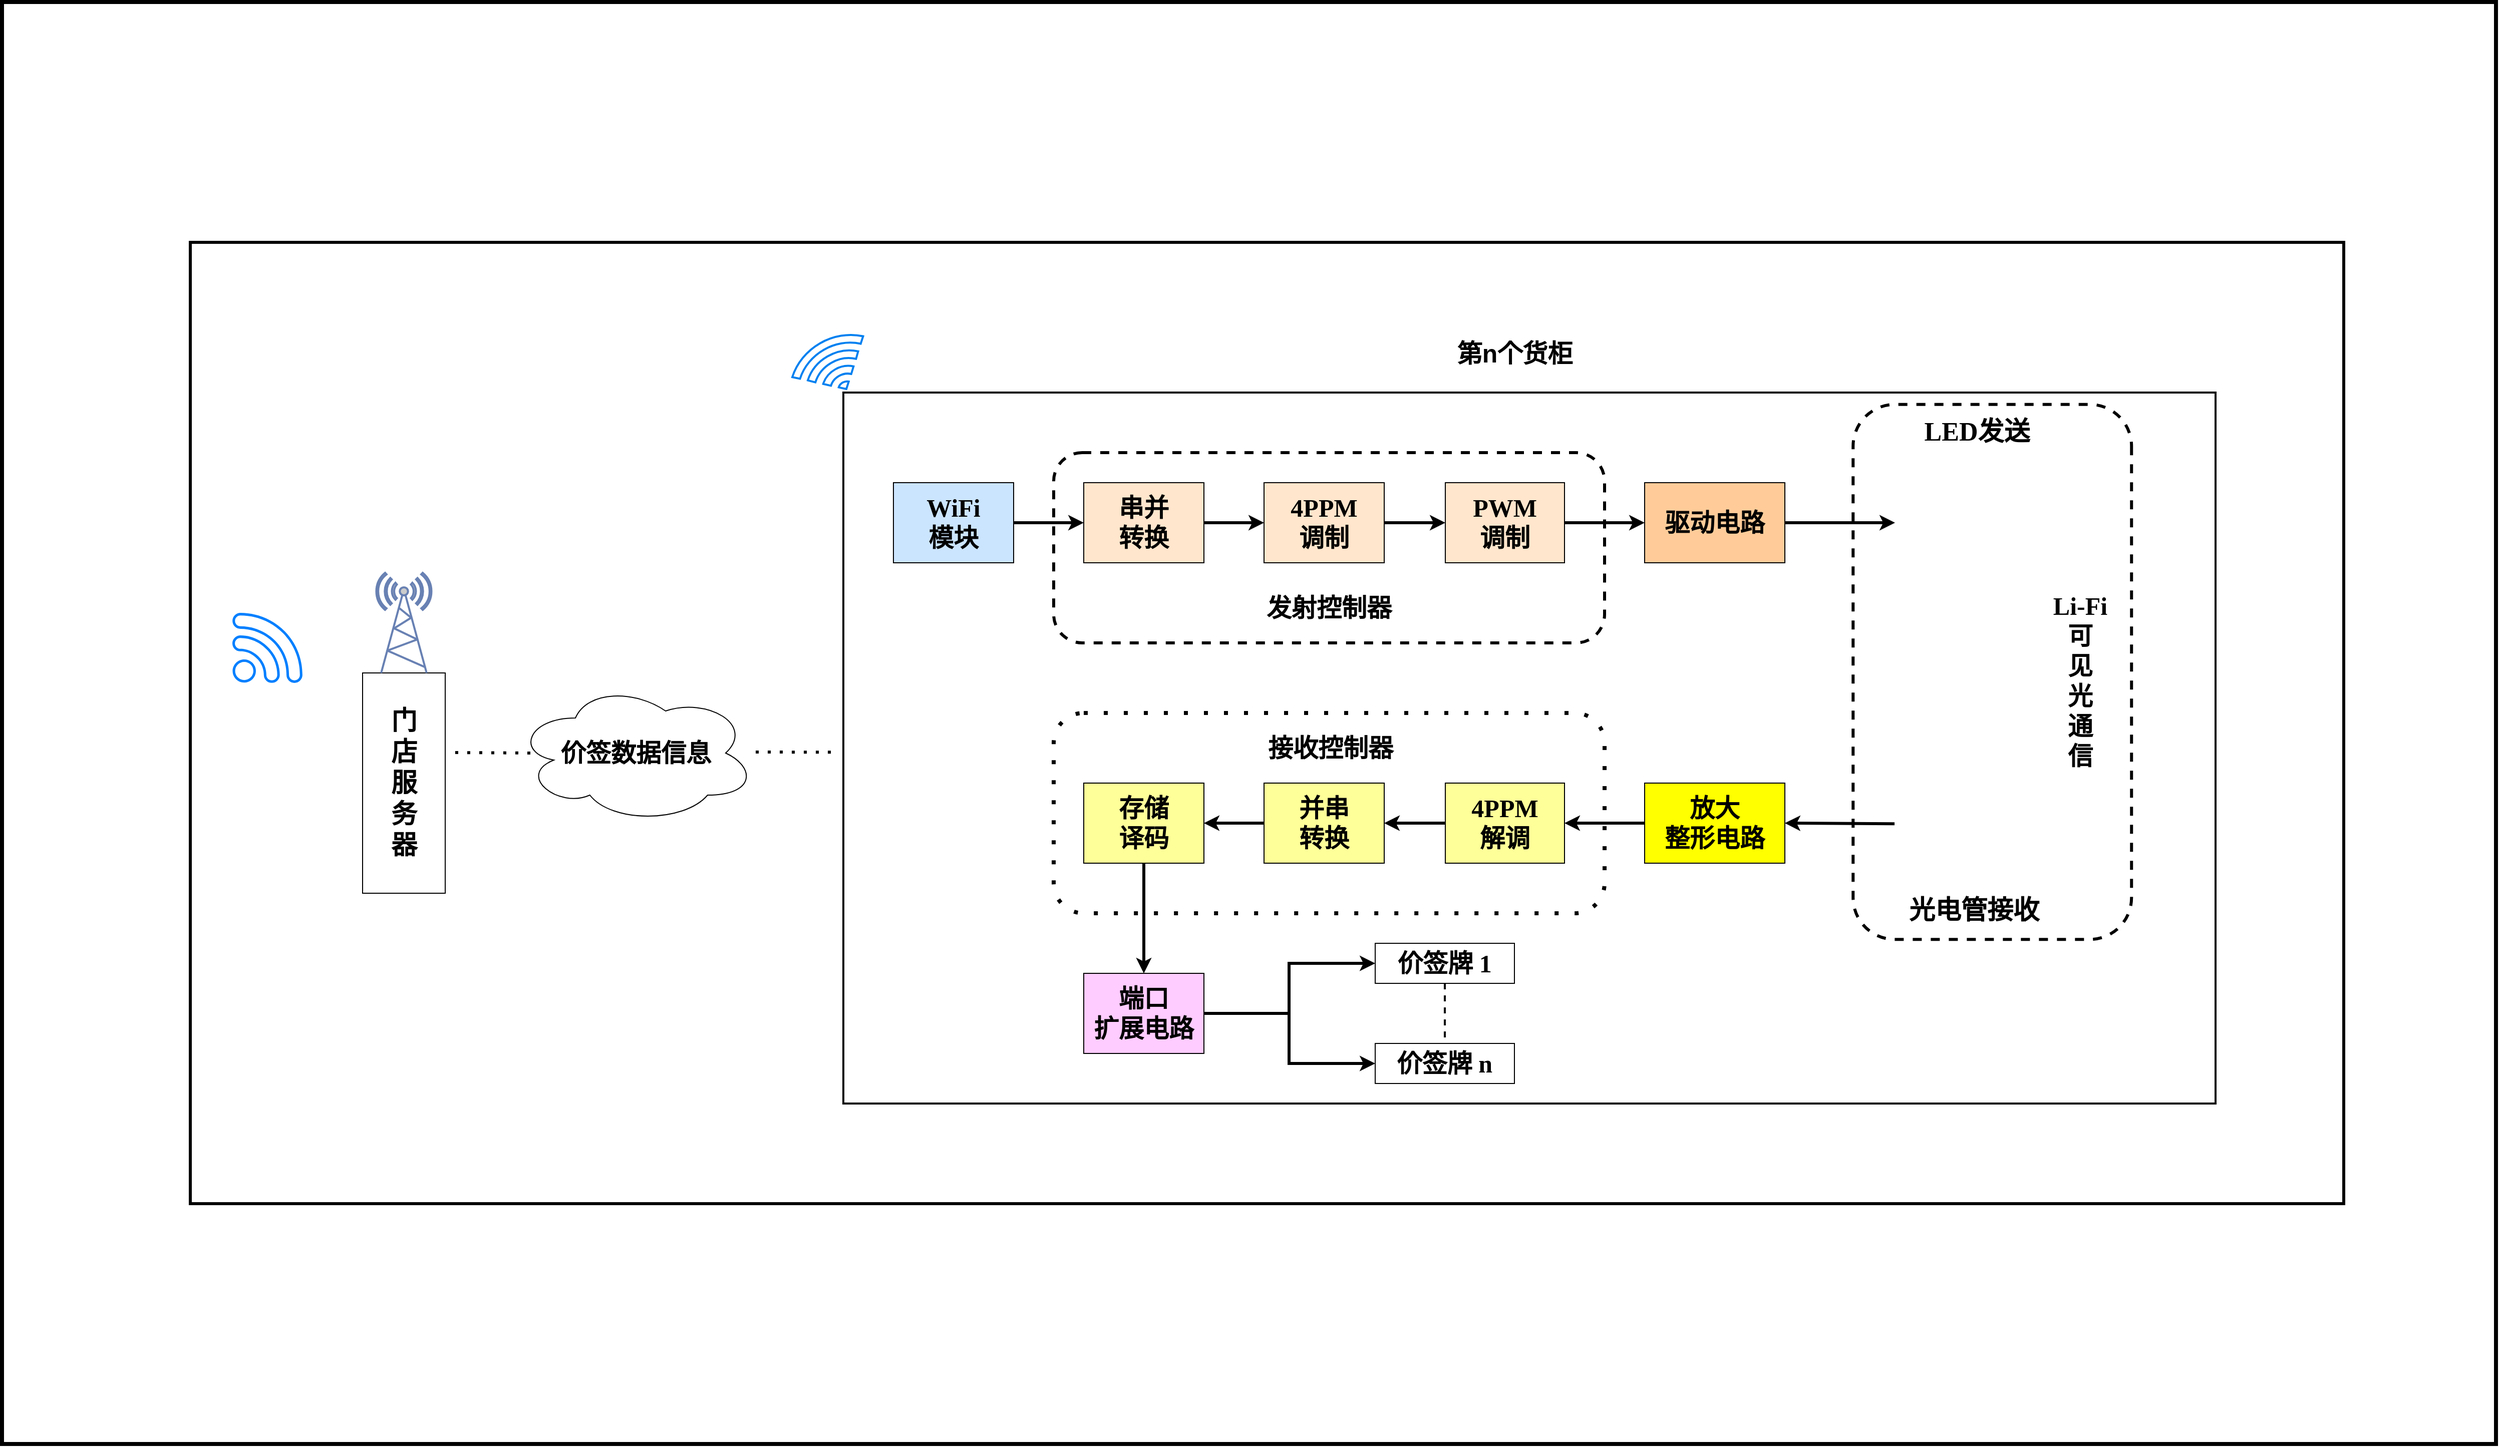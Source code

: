<mxfile version="13.4.6" type="github">
  <diagram id="mznmLNT-LBeZ_tSl86b3" name="Page-1">
    <mxGraphModel dx="3422" dy="2617" grid="1" gridSize="10" guides="1" tooltips="1" connect="1" arrows="1" fold="1" page="1" pageScale="1" pageWidth="827" pageHeight="1169" math="0" shadow="0">
      <root>
        <mxCell id="0" />
        <mxCell id="1" parent="0" />
        <mxCell id="9orjj6MwfOjdTgFFEBvU-1" value="" style="html=1;verticalLabelPosition=bottom;align=center;labelBackgroundColor=#ffffff;verticalAlign=top;strokeWidth=2;strokeColor=#0080F0;shadow=0;dashed=0;shape=mxgraph.ios7.icons.wifi;pointerEvents=1;rotation=-30;" parent="1" vertex="1">
          <mxGeometry x="518.99" y="-72.7" width="81.68" height="52.7" as="geometry" />
        </mxCell>
        <mxCell id="9orjj6MwfOjdTgFFEBvU-4" value="&lt;font style=&quot;font-size: 25px&quot;&gt;价签数据信息&lt;/font&gt;" style="ellipse;shape=cloud;whiteSpace=wrap;html=1;fontFamily=Times New Roman;fontSize=18;fontStyle=1" parent="1" vertex="1">
          <mxGeometry x="242.5" y="270" width="240" height="140" as="geometry" />
        </mxCell>
        <mxCell id="9orjj6MwfOjdTgFFEBvU-5" value="&lt;b style=&quot;font-size: 26px&quot;&gt;门&lt;br&gt;店&lt;br&gt;服&lt;br&gt;务&lt;br&gt;器&lt;/b&gt;" style="rounded=0;whiteSpace=wrap;html=1;fontFamily=Times New Roman;fontSize=20;" parent="1" vertex="1">
          <mxGeometry x="90" y="260" width="82.5" height="220" as="geometry" />
        </mxCell>
        <mxCell id="9orjj6MwfOjdTgFFEBvU-6" value="" style="endArrow=none;dashed=1;html=1;dashPattern=1 3;strokeWidth=3;fontFamily=Times New Roman;fontSize=18;fontStyle=1" parent="1" edge="1">
          <mxGeometry width="50" height="50" relative="1" as="geometry">
            <mxPoint x="182.5" y="339.5" as="sourcePoint" />
            <mxPoint x="262.5" y="340" as="targetPoint" />
          </mxGeometry>
        </mxCell>
        <mxCell id="9orjj6MwfOjdTgFFEBvU-7" value="" style="endArrow=none;dashed=1;html=1;dashPattern=1 3;strokeWidth=3;fontFamily=Times New Roman;fontSize=18;fontStyle=1" parent="1" edge="1">
          <mxGeometry width="50" height="50" relative="1" as="geometry">
            <mxPoint x="482.5" y="339" as="sourcePoint" />
            <mxPoint x="562.5" y="339.17" as="targetPoint" />
          </mxGeometry>
        </mxCell>
        <mxCell id="9orjj6MwfOjdTgFFEBvU-8" value="" style="rounded=0;whiteSpace=wrap;html=1;fontFamily=Times New Roman;fontSize=18;fillColor=none;strokeWidth=2;" parent="1" vertex="1">
          <mxGeometry x="570" y="-20" width="1370" height="710" as="geometry" />
        </mxCell>
        <mxCell id="9orjj6MwfOjdTgFFEBvU-9" value="&lt;b&gt;&lt;font style=&quot;font-size: 25px&quot;&gt;WiFi&lt;br&gt;模块&lt;/font&gt;&lt;/b&gt;" style="rounded=0;whiteSpace=wrap;html=1;fontFamily=Times New Roman;fontSize=18;labelBackgroundColor=none;fillColor=#CCE5FF;" parent="1" vertex="1">
          <mxGeometry x="620" y="70" width="120" height="80" as="geometry" />
        </mxCell>
        <mxCell id="9orjj6MwfOjdTgFFEBvU-10" value="&lt;font style=&quot;font-size: 25px&quot;&gt;&lt;b&gt;串并&lt;br&gt;转换&lt;/b&gt;&lt;/font&gt;" style="rounded=0;whiteSpace=wrap;html=1;fontFamily=Times New Roman;fontSize=18;fillColor=#FFE6CC;" parent="1" vertex="1">
          <mxGeometry x="810" y="70" width="120" height="80" as="geometry" />
        </mxCell>
        <mxCell id="9orjj6MwfOjdTgFFEBvU-12" value="" style="endArrow=classic;html=1;strokeWidth=3;fontFamily=Times New Roman;fontSize=20;exitX=1;exitY=0.5;exitDx=0;exitDy=0;entryX=0;entryY=0.5;entryDx=0;entryDy=0;" parent="1" source="9orjj6MwfOjdTgFFEBvU-9" target="9orjj6MwfOjdTgFFEBvU-10" edge="1">
          <mxGeometry width="50" height="50" relative="1" as="geometry">
            <mxPoint x="820" y="250" as="sourcePoint" />
            <mxPoint x="870" y="200" as="targetPoint" />
          </mxGeometry>
        </mxCell>
        <mxCell id="9orjj6MwfOjdTgFFEBvU-13" value="&lt;b&gt;&lt;font style=&quot;font-size: 25px&quot;&gt;4PPM&lt;br&gt;调制&lt;/font&gt;&lt;/b&gt;" style="rounded=0;whiteSpace=wrap;html=1;fontFamily=Times New Roman;fontSize=18;fillColor=#FFE6CC;" parent="1" vertex="1">
          <mxGeometry x="990" y="70" width="120" height="80" as="geometry" />
        </mxCell>
        <mxCell id="9orjj6MwfOjdTgFFEBvU-14" value="&lt;b&gt;&lt;font style=&quot;font-size: 25px&quot;&gt;PWM&lt;br&gt;调制&lt;/font&gt;&lt;/b&gt;" style="rounded=0;whiteSpace=wrap;html=1;fontFamily=Times New Roman;fontSize=18;fillColor=#FFE6CC;" parent="1" vertex="1">
          <mxGeometry x="1171" y="70" width="119" height="80" as="geometry" />
        </mxCell>
        <mxCell id="9orjj6MwfOjdTgFFEBvU-61" style="edgeStyle=none;rounded=0;orthogonalLoop=1;jettySize=auto;html=1;exitX=1;exitY=0.5;exitDx=0;exitDy=0;entryX=1;entryY=0.5;entryDx=0;entryDy=0;endArrow=classic;endFill=1;strokeColor=#000000;strokeWidth=3;fontFamily=Times New Roman;fontSize=20;" parent="1" source="9orjj6MwfOjdTgFFEBvU-15" target="9orjj6MwfOjdTgFFEBvU-59" edge="1">
          <mxGeometry relative="1" as="geometry" />
        </mxCell>
        <mxCell id="9orjj6MwfOjdTgFFEBvU-15" value="&lt;b&gt;&lt;font style=&quot;font-size: 25px&quot;&gt;驱动电路&lt;/font&gt;&lt;/b&gt;" style="rounded=0;whiteSpace=wrap;html=1;fontFamily=Times New Roman;fontSize=18;fillColor=#FFCC99;" parent="1" vertex="1">
          <mxGeometry x="1370" y="70" width="140" height="80" as="geometry" />
        </mxCell>
        <mxCell id="9orjj6MwfOjdTgFFEBvU-17" value="" style="endArrow=classic;html=1;strokeWidth=3;fontFamily=Times New Roman;fontSize=20;exitX=1;exitY=0.5;exitDx=0;exitDy=0;entryX=0;entryY=0.5;entryDx=0;entryDy=0;" parent="1" source="9orjj6MwfOjdTgFFEBvU-10" target="9orjj6MwfOjdTgFFEBvU-13" edge="1">
          <mxGeometry width="50" height="50" relative="1" as="geometry">
            <mxPoint x="1080" y="250" as="sourcePoint" />
            <mxPoint x="1130" y="200" as="targetPoint" />
          </mxGeometry>
        </mxCell>
        <mxCell id="9orjj6MwfOjdTgFFEBvU-18" value="" style="endArrow=classic;html=1;strokeWidth=3;fontFamily=Times New Roman;fontSize=20;exitX=1;exitY=0.5;exitDx=0;exitDy=0;" parent="1" source="9orjj6MwfOjdTgFFEBvU-14" target="9orjj6MwfOjdTgFFEBvU-15" edge="1">
          <mxGeometry width="50" height="50" relative="1" as="geometry">
            <mxPoint x="1080" y="250" as="sourcePoint" />
            <mxPoint x="1130" y="200" as="targetPoint" />
          </mxGeometry>
        </mxCell>
        <mxCell id="9orjj6MwfOjdTgFFEBvU-19" value="" style="endArrow=classic;html=1;strokeWidth=3;fontFamily=Times New Roman;fontSize=20;exitX=1;exitY=0.5;exitDx=0;exitDy=0;entryX=0;entryY=0.5;entryDx=0;entryDy=0;" parent="1" source="9orjj6MwfOjdTgFFEBvU-13" target="9orjj6MwfOjdTgFFEBvU-14" edge="1">
          <mxGeometry width="50" height="50" relative="1" as="geometry">
            <mxPoint x="1080" y="250" as="sourcePoint" />
            <mxPoint x="1130" y="200" as="targetPoint" />
          </mxGeometry>
        </mxCell>
        <mxCell id="9orjj6MwfOjdTgFFEBvU-20" value="&lt;b style=&quot;font-size: 25px&quot;&gt;&lt;br&gt;&lt;br&gt;&lt;br&gt;&lt;br&gt;发射控制器&lt;/b&gt;" style="rounded=1;whiteSpace=wrap;html=1;fontFamily=Times New Roman;fontSize=20;strokeWidth=3;dashed=1;fillColor=none;" parent="1" vertex="1">
          <mxGeometry x="780" y="40" width="550" height="190" as="geometry" />
        </mxCell>
        <mxCell id="9orjj6MwfOjdTgFFEBvU-28" value="" style="rounded=1;whiteSpace=wrap;html=1;fontFamily=Times New Roman;fontSize=20;dashed=1;fillColor=none;strokeWidth=4;dashPattern=1 4;" parent="1" vertex="1">
          <mxGeometry x="780" y="300" width="550" height="200" as="geometry" />
        </mxCell>
        <mxCell id="9orjj6MwfOjdTgFFEBvU-29" value="&lt;b&gt;&lt;font style=&quot;font-size: 25px&quot;&gt;接收控制器&lt;/font&gt;&lt;/b&gt;" style="text;html=1;strokeColor=none;fillColor=none;align=center;verticalAlign=middle;whiteSpace=wrap;rounded=0;dashed=1;fontFamily=Times New Roman;fontSize=20;" parent="1" vertex="1">
          <mxGeometry x="990" y="325" width="132.5" height="20" as="geometry" />
        </mxCell>
        <mxCell id="9orjj6MwfOjdTgFFEBvU-47" style="edgeStyle=orthogonalEdgeStyle;rounded=0;orthogonalLoop=1;jettySize=auto;html=1;exitX=0.5;exitY=1;exitDx=0;exitDy=0;strokeWidth=3;fontFamily=Times New Roman;fontSize=20;" parent="1" source="9orjj6MwfOjdTgFFEBvU-38" target="9orjj6MwfOjdTgFFEBvU-46" edge="1">
          <mxGeometry relative="1" as="geometry" />
        </mxCell>
        <mxCell id="9orjj6MwfOjdTgFFEBvU-38" value="&lt;b&gt;&lt;font style=&quot;font-size: 25px&quot;&gt;存储&lt;br&gt;译码&lt;/font&gt;&lt;/b&gt;" style="rounded=0;whiteSpace=wrap;html=1;fontFamily=Times New Roman;fontSize=18;fillColor=#FFFF99;" parent="1" vertex="1">
          <mxGeometry x="810" y="370" width="120" height="80" as="geometry" />
        </mxCell>
        <mxCell id="9orjj6MwfOjdTgFFEBvU-39" value="&lt;b style=&quot;font-size: 25px&quot;&gt;并串&lt;br&gt;转换&lt;/b&gt;" style="rounded=0;whiteSpace=wrap;html=1;fontFamily=Times New Roman;fontSize=18;fillColor=#FFFF99;" parent="1" vertex="1">
          <mxGeometry x="990" y="370" width="120" height="80" as="geometry" />
        </mxCell>
        <mxCell id="9orjj6MwfOjdTgFFEBvU-40" value="&lt;b style=&quot;font-size: 25px&quot;&gt;4PPM&lt;br&gt;解调&lt;/b&gt;" style="rounded=0;whiteSpace=wrap;html=1;fontFamily=Times New Roman;fontSize=18;fillColor=#FFFF99;" parent="1" vertex="1">
          <mxGeometry x="1171" y="370" width="119" height="80" as="geometry" />
        </mxCell>
        <mxCell id="9orjj6MwfOjdTgFFEBvU-62" style="edgeStyle=none;rounded=0;orthogonalLoop=1;jettySize=auto;html=1;exitX=1;exitY=0.5;exitDx=0;exitDy=0;entryX=0;entryY=0.5;entryDx=0;entryDy=0;endArrow=none;endFill=0;strokeColor=#000000;strokeWidth=3;fontFamily=Times New Roman;fontSize=20;startArrow=classic;startFill=1;" parent="1" source="9orjj6MwfOjdTgFFEBvU-41" edge="1">
          <mxGeometry relative="1" as="geometry">
            <mxPoint x="1619.5" y="410.625" as="targetPoint" />
          </mxGeometry>
        </mxCell>
        <mxCell id="9orjj6MwfOjdTgFFEBvU-41" value="&lt;b&gt;&lt;font style=&quot;font-size: 25px&quot;&gt;放大&lt;br&gt;整形电路&lt;/font&gt;&lt;/b&gt;" style="rounded=0;whiteSpace=wrap;html=1;fontFamily=Times New Roman;fontSize=18;fillColor=#FFFF00;" parent="1" vertex="1">
          <mxGeometry x="1370" y="370" width="140" height="80" as="geometry" />
        </mxCell>
        <mxCell id="9orjj6MwfOjdTgFFEBvU-42" value="" style="endArrow=none;html=1;strokeWidth=3;fontFamily=Times New Roman;fontSize=20;exitX=1;exitY=0.5;exitDx=0;exitDy=0;entryX=0;entryY=0.5;entryDx=0;entryDy=0;startArrow=classic;startFill=1;endFill=0;" parent="1" source="9orjj6MwfOjdTgFFEBvU-38" target="9orjj6MwfOjdTgFFEBvU-39" edge="1">
          <mxGeometry width="50" height="50" relative="1" as="geometry">
            <mxPoint x="1080" y="550" as="sourcePoint" />
            <mxPoint x="1130" y="500" as="targetPoint" />
          </mxGeometry>
        </mxCell>
        <mxCell id="9orjj6MwfOjdTgFFEBvU-43" value="" style="endArrow=none;html=1;strokeWidth=3;fontFamily=Times New Roman;fontSize=20;exitX=1;exitY=0.5;exitDx=0;exitDy=0;startArrow=classic;startFill=1;endFill=0;" parent="1" source="9orjj6MwfOjdTgFFEBvU-40" target="9orjj6MwfOjdTgFFEBvU-41" edge="1">
          <mxGeometry width="50" height="50" relative="1" as="geometry">
            <mxPoint x="1080" y="550" as="sourcePoint" />
            <mxPoint x="1130" y="500" as="targetPoint" />
          </mxGeometry>
        </mxCell>
        <mxCell id="9orjj6MwfOjdTgFFEBvU-44" value="" style="endArrow=none;html=1;strokeWidth=3;fontFamily=Times New Roman;fontSize=20;exitX=1;exitY=0.5;exitDx=0;exitDy=0;entryX=0;entryY=0.5;entryDx=0;entryDy=0;startArrow=classic;startFill=1;endFill=0;" parent="1" source="9orjj6MwfOjdTgFFEBvU-39" target="9orjj6MwfOjdTgFFEBvU-40" edge="1">
          <mxGeometry width="50" height="50" relative="1" as="geometry">
            <mxPoint x="1080" y="550" as="sourcePoint" />
            <mxPoint x="1130" y="500" as="targetPoint" />
          </mxGeometry>
        </mxCell>
        <mxCell id="9orjj6MwfOjdTgFFEBvU-57" style="rounded=0;orthogonalLoop=1;jettySize=auto;html=1;entryX=0;entryY=0.5;entryDx=0;entryDy=0;entryPerimeter=0;strokeColor=#000000;strokeWidth=3;fontFamily=Times New Roman;fontSize=20;endArrow=none;endFill=0;" parent="1" source="9orjj6MwfOjdTgFFEBvU-46" target="9orjj6MwfOjdTgFFEBvU-52" edge="1">
          <mxGeometry relative="1" as="geometry" />
        </mxCell>
        <mxCell id="9orjj6MwfOjdTgFFEBvU-46" value="&lt;span style=&quot;font-size: 25px&quot;&gt;&lt;b&gt;端口&lt;br&gt;扩展电路&lt;/b&gt;&lt;/span&gt;" style="rounded=0;whiteSpace=wrap;html=1;fontFamily=Times New Roman;fontSize=18;fillColor=#FFCCFF;" parent="1" vertex="1">
          <mxGeometry x="810" y="560" width="120" height="80" as="geometry" />
        </mxCell>
        <mxCell id="9orjj6MwfOjdTgFFEBvU-48" value="&lt;b&gt;&lt;font style=&quot;font-size: 25px&quot;&gt;价签牌 1&lt;/font&gt;&lt;/b&gt;" style="rounded=0;whiteSpace=wrap;html=1;fontFamily=Times New Roman;fontSize=18;" parent="1" vertex="1">
          <mxGeometry x="1101" y="530" width="139" height="40" as="geometry" />
        </mxCell>
        <mxCell id="9orjj6MwfOjdTgFFEBvU-49" value="&lt;b&gt;&lt;font style=&quot;font-size: 25px&quot;&gt;价签牌 n&lt;/font&gt;&lt;/b&gt;" style="rounded=0;whiteSpace=wrap;html=1;fontFamily=Times New Roman;fontSize=18;" parent="1" vertex="1">
          <mxGeometry x="1101" y="630" width="139" height="40" as="geometry" />
        </mxCell>
        <mxCell id="9orjj6MwfOjdTgFFEBvU-50" value="" style="endArrow=none;dashed=1;html=1;strokeWidth=2;fontFamily=Times New Roman;fontSize=20;exitX=0.5;exitY=1;exitDx=0;exitDy=0;entryX=0.5;entryY=0;entryDx=0;entryDy=0;" parent="1" source="9orjj6MwfOjdTgFFEBvU-48" target="9orjj6MwfOjdTgFFEBvU-49" edge="1">
          <mxGeometry width="50" height="50" relative="1" as="geometry">
            <mxPoint x="970" y="320" as="sourcePoint" />
            <mxPoint x="1040" y="270" as="targetPoint" />
          </mxGeometry>
        </mxCell>
        <mxCell id="9orjj6MwfOjdTgFFEBvU-55" style="edgeStyle=none;rounded=0;orthogonalLoop=1;jettySize=auto;html=1;exitX=1;exitY=0;exitDx=0;exitDy=0;exitPerimeter=0;entryX=0;entryY=0.5;entryDx=0;entryDy=0;strokeColor=#000000;strokeWidth=3;fontFamily=Times New Roman;fontSize=20;" parent="1" source="9orjj6MwfOjdTgFFEBvU-52" target="9orjj6MwfOjdTgFFEBvU-48" edge="1">
          <mxGeometry relative="1" as="geometry" />
        </mxCell>
        <mxCell id="9orjj6MwfOjdTgFFEBvU-56" style="edgeStyle=none;rounded=0;orthogonalLoop=1;jettySize=auto;html=1;exitX=1;exitY=1;exitDx=0;exitDy=0;exitPerimeter=0;entryX=0;entryY=0.5;entryDx=0;entryDy=0;strokeColor=#000000;strokeWidth=3;fontFamily=Times New Roman;fontSize=20;" parent="1" source="9orjj6MwfOjdTgFFEBvU-52" target="9orjj6MwfOjdTgFFEBvU-49" edge="1">
          <mxGeometry relative="1" as="geometry" />
        </mxCell>
        <mxCell id="9orjj6MwfOjdTgFFEBvU-52" value="" style="strokeWidth=3;html=1;shape=mxgraph.flowchart.annotation_2;align=left;labelPosition=right;pointerEvents=1;fillColor=none;fontFamily=Times New Roman;fontSize=20;" parent="1" vertex="1">
          <mxGeometry x="990" y="550" width="50" height="100" as="geometry" />
        </mxCell>
        <mxCell id="9orjj6MwfOjdTgFFEBvU-58" value="" style="fontColor=#0066CC;verticalAlign=top;verticalLabelPosition=bottom;labelPosition=center;align=center;html=1;outlineConnect=0;fillColor=#CCCCCC;strokeColor=#6881B3;gradientColor=none;gradientDirection=north;strokeWidth=2;shape=mxgraph.networks.radio_tower;" parent="1" vertex="1">
          <mxGeometry x="103.75" y="160" width="55" height="100" as="geometry" />
        </mxCell>
        <mxCell id="9orjj6MwfOjdTgFFEBvU-59" value="" style="shape=image;html=1;verticalAlign=top;verticalLabelPosition=bottom;labelBackgroundColor=#ffffff;imageAspect=0;aspect=fixed;image=https://cdn3.iconfinder.com/data/icons/android-ui-5/10/16-128.png;strokeWidth=2;fillColor=none;fontFamily=Times New Roman;fontSize=20;rotation=-180;" parent="1" vertex="1">
          <mxGeometry x="1620" y="29" width="162" height="162" as="geometry" />
        </mxCell>
        <mxCell id="9orjj6MwfOjdTgFFEBvU-63" value="&lt;font size=&quot;1&quot;&gt;&lt;b style=&quot;font-size: 26px&quot;&gt;光电管接收&lt;/b&gt;&lt;/font&gt;" style="text;html=1;strokeColor=none;fillColor=none;align=center;verticalAlign=middle;whiteSpace=wrap;rounded=0;fontFamily=Times New Roman;fontSize=20;" parent="1" vertex="1">
          <mxGeometry x="1619" y="487" width="160" height="20" as="geometry" />
        </mxCell>
        <mxCell id="9orjj6MwfOjdTgFFEBvU-64" value="&lt;font size=&quot;1&quot;&gt;&lt;b style=&quot;font-size: 26px&quot;&gt;LED发送&lt;/b&gt;&lt;/font&gt;" style="text;html=1;strokeColor=none;fillColor=none;align=center;verticalAlign=middle;whiteSpace=wrap;rounded=0;fontFamily=Times New Roman;fontSize=20;" parent="1" vertex="1">
          <mxGeometry x="1622" y="9" width="160" height="20" as="geometry" />
        </mxCell>
        <mxCell id="9orjj6MwfOjdTgFFEBvU-66" value="" style="rounded=0;whiteSpace=wrap;html=1;strokeWidth=3;fillColor=none;fontFamily=Times New Roman;fontSize=20;" parent="1" vertex="1">
          <mxGeometry x="-82" y="-170" width="2150" height="960" as="geometry" />
        </mxCell>
        <mxCell id="oYpV4RygmA6f6b69uz8--1" value="&lt;font style=&quot;font-size: 25px&quot;&gt;&lt;b&gt;第n个货柜&lt;/b&gt;&lt;/font&gt;" style="text;html=1;strokeColor=none;fillColor=none;align=center;verticalAlign=middle;whiteSpace=wrap;rounded=0;dashed=1;" parent="1" vertex="1">
          <mxGeometry x="1161" y="-80" width="159" height="40" as="geometry" />
        </mxCell>
        <mxCell id="oYpV4RygmA6f6b69uz8--2" value="" style="rounded=0;whiteSpace=wrap;html=1;strokeWidth=4;fillColor=none;" parent="1" vertex="1">
          <mxGeometry x="-270" y="-410" width="2490" height="1440" as="geometry" />
        </mxCell>
        <mxCell id="DoLCz1t5wqMQUGlAJeza-1" value="" style="pointerEvents=1;shadow=0;dashed=0;html=1;strokeColor=none;aspect=fixed;labelPosition=center;verticalLabelPosition=bottom;verticalAlign=top;align=center;outlineConnect=0;shape=mxgraph.vvd.wi_fi;fillColor=#007FFF;" vertex="1" parent="1">
          <mxGeometry x="-40" y="200" width="70" height="70" as="geometry" />
        </mxCell>
        <mxCell id="DoLCz1t5wqMQUGlAJeza-2" value="" style="shape=image;html=1;verticalAlign=top;verticalLabelPosition=bottom;labelBackgroundColor=#ffffff;imageAspect=0;aspect=fixed;image=https://cdn2.iconfinder.com/data/icons/electronic-13/480/6-electronic-led-icon-2-128.png;sketch=0;fillColor=#007FFF;" vertex="1" parent="1">
          <mxGeometry x="1622" y="333" width="154" height="154" as="geometry" />
        </mxCell>
        <mxCell id="DoLCz1t5wqMQUGlAJeza-3" value="" style="rounded=1;whiteSpace=wrap;html=1;sketch=0;fillColor=none;strokeWidth=3;dashed=1;rotation=90;" vertex="1" parent="1">
          <mxGeometry x="1450" y="120" width="534.25" height="278" as="geometry" />
        </mxCell>
        <mxCell id="DoLCz1t5wqMQUGlAJeza-4" value="&lt;font style=&quot;font-size: 25px&quot; face=&quot;Times New Roman&quot;&gt;&lt;b&gt;Li-Fi&lt;br&gt;可&lt;br&gt;见&lt;br&gt;光&lt;br&gt;通&lt;br&gt;信&lt;/b&gt;&lt;/font&gt;" style="text;html=1;strokeColor=none;fillColor=none;align=center;verticalAlign=middle;whiteSpace=wrap;rounded=0;dashed=1;sketch=0;" vertex="1" parent="1">
          <mxGeometry x="1770" y="150" width="70" height="236" as="geometry" />
        </mxCell>
      </root>
    </mxGraphModel>
  </diagram>
</mxfile>
